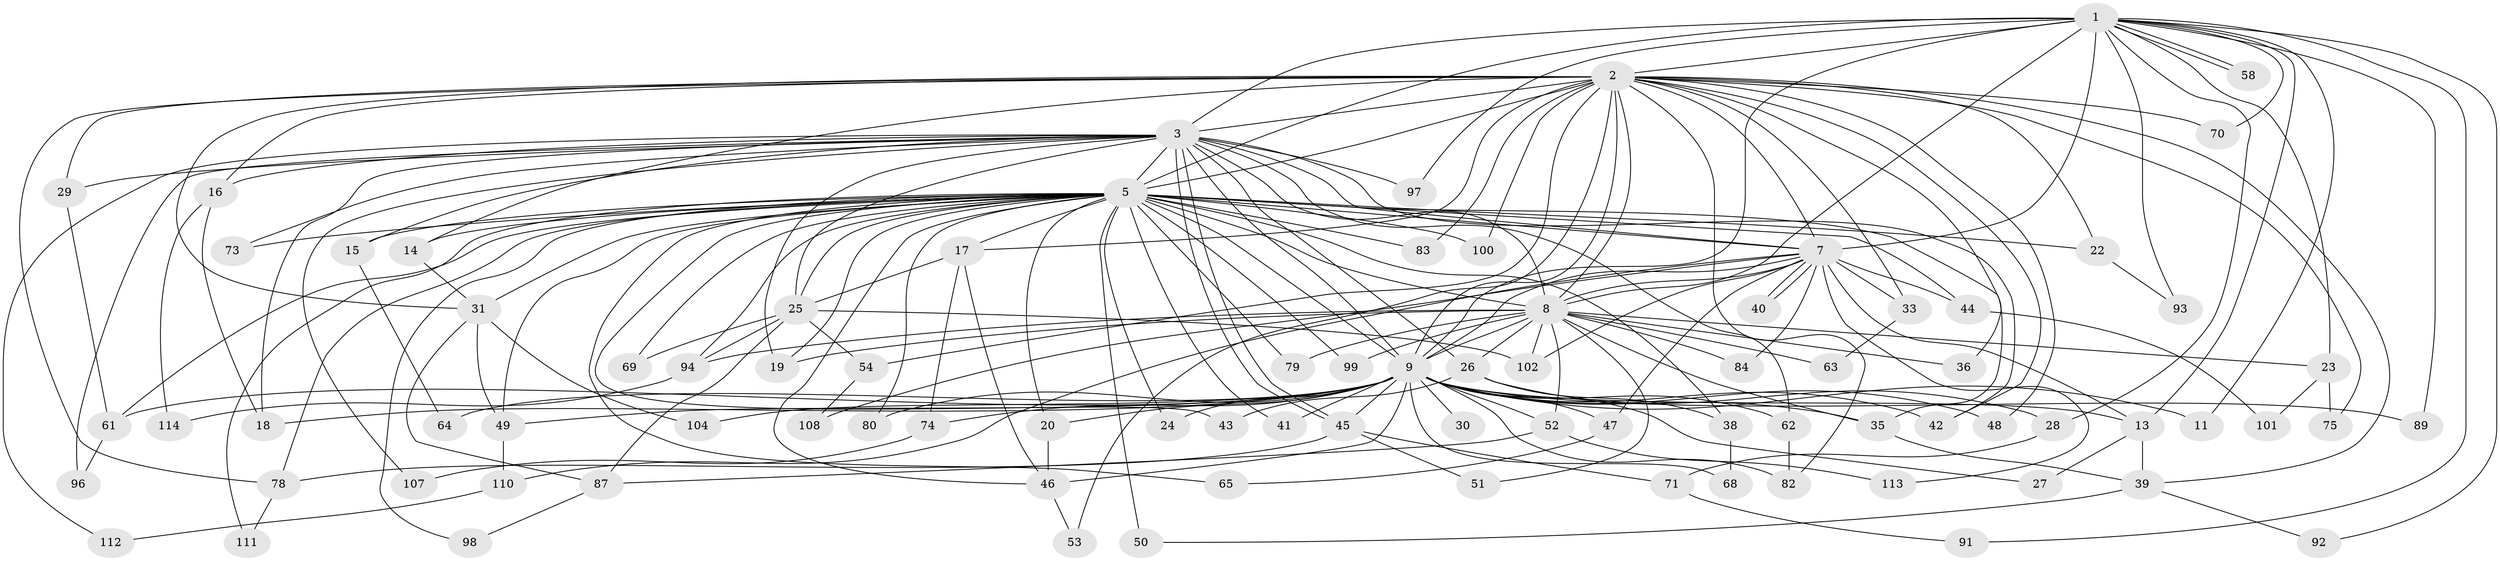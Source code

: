 // original degree distribution, {18: 0.02631578947368421, 19: 0.017543859649122806, 25: 0.008771929824561403, 33: 0.008771929824561403, 22: 0.017543859649122806, 24: 0.008771929824561403, 2: 0.5175438596491229, 6: 0.02631578947368421, 3: 0.22807017543859648, 4: 0.07894736842105263, 5: 0.05263157894736842, 8: 0.008771929824561403}
// Generated by graph-tools (version 1.1) at 2025/11/02/27/25 16:11:07]
// undirected, 86 vertices, 196 edges
graph export_dot {
graph [start="1"]
  node [color=gray90,style=filled];
  1 [super="+12"];
  2 [super="+4"];
  3 [super="+60"];
  5 [super="+6"];
  7 [super="+21"];
  8 [super="+67"];
  9 [super="+10"];
  11;
  13 [super="+34"];
  14 [super="+37"];
  15;
  16 [super="+81"];
  17 [super="+88"];
  18 [super="+76"];
  19;
  20 [super="+32"];
  22;
  23;
  24;
  25 [super="+77"];
  26;
  27;
  28;
  29;
  30;
  31;
  33;
  35 [super="+90"];
  36;
  38;
  39 [super="+66"];
  40;
  41;
  42 [super="+59"];
  43;
  44;
  45 [super="+72"];
  46 [super="+57"];
  47 [super="+56"];
  48;
  49 [super="+85"];
  50 [super="+55"];
  51;
  52;
  53;
  54;
  58;
  61 [super="+86"];
  62 [super="+95"];
  63;
  64;
  65;
  68;
  69;
  70;
  71;
  73;
  74;
  75;
  78 [super="+106"];
  79;
  80;
  82;
  83;
  84;
  87 [super="+105"];
  89;
  91;
  92;
  93;
  94 [super="+103"];
  96;
  97;
  98;
  99;
  100;
  101;
  102 [super="+109"];
  104;
  107;
  108;
  110;
  111;
  112;
  113;
  114;
  1 -- 2 [weight=2];
  1 -- 3;
  1 -- 5 [weight=3];
  1 -- 7;
  1 -- 8;
  1 -- 9 [weight=2];
  1 -- 11;
  1 -- 13;
  1 -- 58;
  1 -- 58;
  1 -- 70;
  1 -- 91;
  1 -- 92;
  1 -- 93;
  1 -- 97;
  1 -- 23;
  1 -- 89;
  1 -- 28;
  2 -- 3 [weight=2];
  2 -- 5 [weight=4];
  2 -- 7 [weight=2];
  2 -- 8 [weight=2];
  2 -- 9 [weight=4];
  2 -- 16 [weight=2];
  2 -- 17;
  2 -- 22;
  2 -- 29;
  2 -- 33;
  2 -- 36;
  2 -- 53;
  2 -- 75;
  2 -- 100;
  2 -- 70;
  2 -- 14;
  2 -- 78;
  2 -- 82;
  2 -- 83;
  2 -- 31;
  2 -- 48;
  2 -- 54;
  2 -- 39;
  2 -- 42;
  3 -- 5 [weight=2];
  3 -- 7;
  3 -- 8;
  3 -- 9 [weight=2];
  3 -- 15;
  3 -- 16;
  3 -- 18;
  3 -- 26;
  3 -- 29;
  3 -- 42;
  3 -- 45;
  3 -- 45;
  3 -- 62;
  3 -- 73;
  3 -- 96;
  3 -- 97;
  3 -- 107;
  3 -- 112;
  3 -- 19;
  3 -- 25;
  5 -- 7 [weight=2];
  5 -- 8 [weight=2];
  5 -- 9 [weight=4];
  5 -- 14;
  5 -- 15;
  5 -- 17;
  5 -- 19;
  5 -- 20 [weight=2];
  5 -- 24;
  5 -- 25;
  5 -- 31;
  5 -- 38;
  5 -- 43;
  5 -- 44;
  5 -- 46;
  5 -- 61;
  5 -- 65;
  5 -- 73;
  5 -- 79;
  5 -- 80;
  5 -- 83;
  5 -- 94;
  5 -- 99;
  5 -- 111;
  5 -- 69;
  5 -- 22;
  5 -- 98;
  5 -- 35;
  5 -- 100;
  5 -- 41;
  5 -- 49;
  5 -- 50;
  5 -- 78;
  7 -- 8 [weight=2];
  7 -- 9 [weight=2];
  7 -- 33;
  7 -- 40;
  7 -- 40;
  7 -- 47;
  7 -- 84;
  7 -- 102;
  7 -- 113;
  7 -- 110;
  7 -- 108;
  7 -- 13;
  7 -- 44;
  8 -- 9 [weight=2];
  8 -- 19;
  8 -- 23;
  8 -- 26;
  8 -- 36;
  8 -- 51;
  8 -- 52;
  8 -- 63;
  8 -- 79;
  8 -- 84;
  8 -- 94;
  8 -- 102;
  8 -- 99;
  8 -- 35;
  9 -- 11;
  9 -- 18;
  9 -- 20;
  9 -- 30 [weight=2];
  9 -- 41;
  9 -- 42;
  9 -- 48;
  9 -- 49;
  9 -- 64;
  9 -- 68;
  9 -- 74;
  9 -- 13 [weight=2];
  9 -- 80;
  9 -- 82;
  9 -- 24;
  9 -- 89;
  9 -- 27;
  9 -- 35;
  9 -- 104;
  9 -- 47 [weight=2];
  9 -- 52;
  9 -- 61;
  9 -- 62;
  9 -- 45;
  9 -- 46;
  13 -- 27;
  13 -- 39;
  14 -- 31;
  15 -- 64;
  16 -- 114;
  16 -- 18;
  17 -- 25;
  17 -- 74;
  17 -- 46;
  20 -- 46;
  22 -- 93;
  23 -- 75;
  23 -- 101;
  25 -- 54;
  25 -- 69;
  25 -- 94;
  25 -- 87;
  25 -- 102;
  26 -- 28;
  26 -- 38;
  26 -- 43;
  28 -- 71;
  29 -- 61;
  31 -- 87;
  31 -- 104;
  31 -- 49;
  33 -- 63;
  35 -- 39;
  38 -- 68;
  39 -- 92;
  39 -- 50;
  44 -- 101;
  45 -- 51;
  45 -- 71;
  45 -- 78;
  46 -- 53;
  47 -- 65;
  49 -- 110;
  52 -- 87;
  52 -- 113;
  54 -- 108;
  61 -- 96;
  62 -- 82;
  71 -- 91;
  74 -- 107;
  78 -- 111;
  87 -- 98;
  94 -- 114;
  110 -- 112;
}
